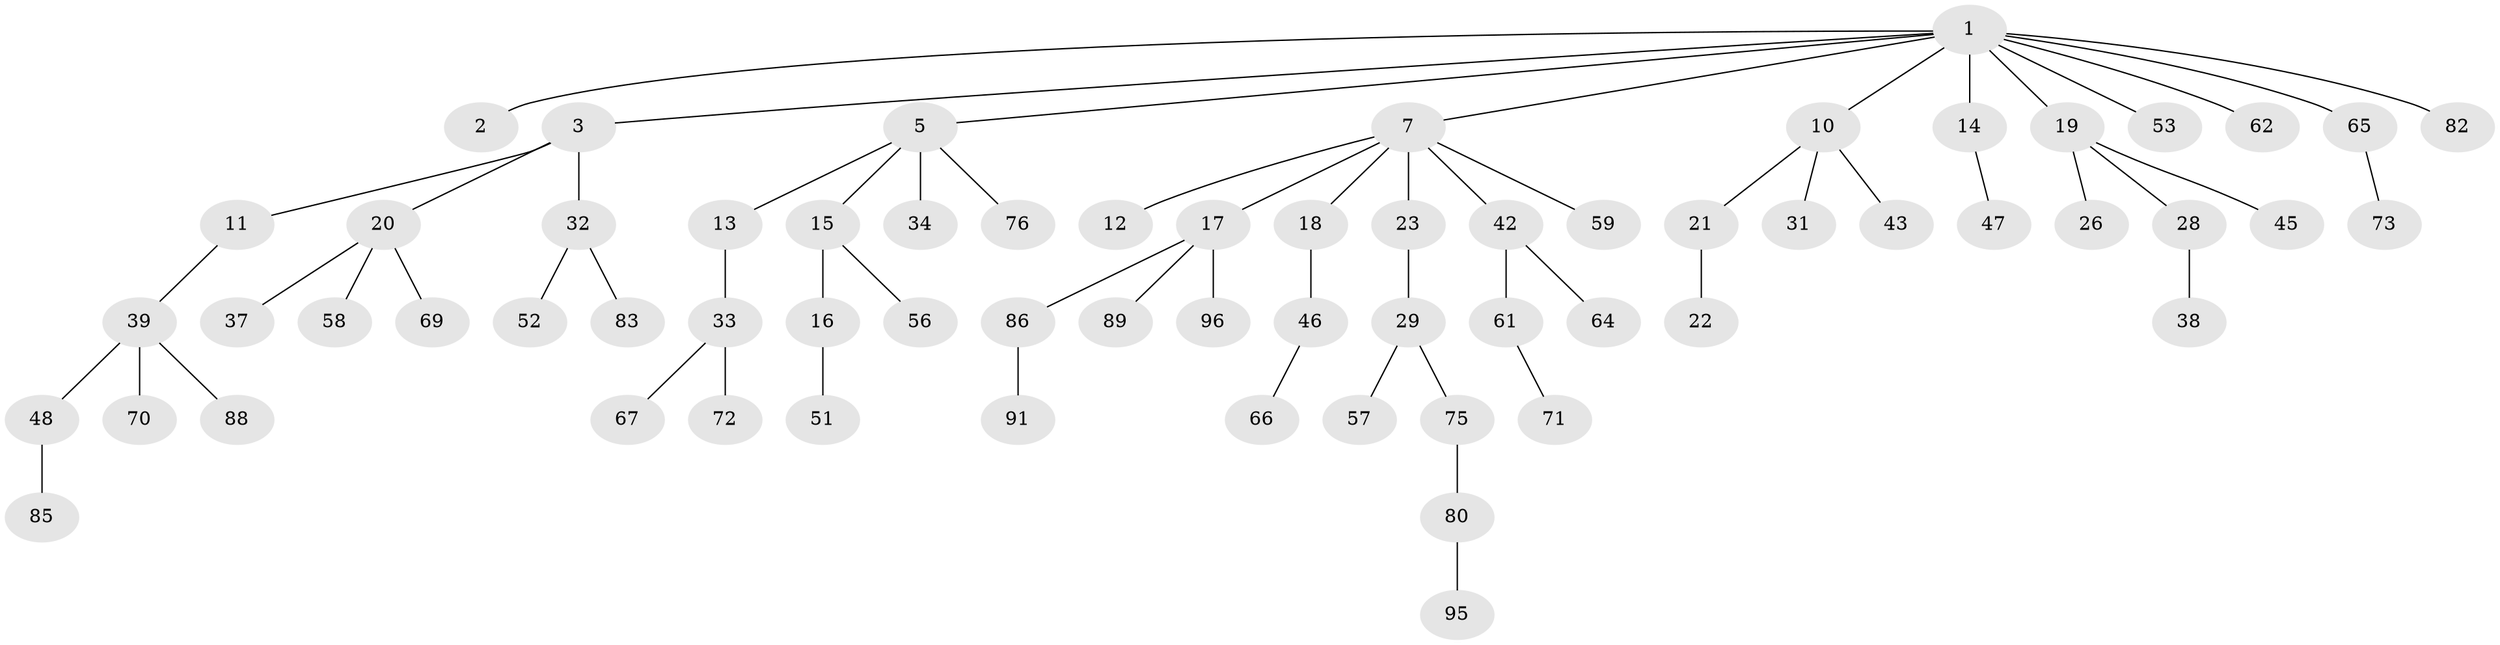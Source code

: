 // Generated by graph-tools (version 1.1) at 2025/24/03/03/25 07:24:07]
// undirected, 65 vertices, 64 edges
graph export_dot {
graph [start="1"]
  node [color=gray90,style=filled];
  1 [super="+4"];
  2 [super="+77"];
  3 [super="+8"];
  5 [super="+6"];
  7 [super="+9"];
  10 [super="+35"];
  11 [super="+41"];
  12;
  13;
  14 [super="+40"];
  15 [super="+24"];
  16 [super="+25"];
  17 [super="+63"];
  18;
  19 [super="+27"];
  20 [super="+79"];
  21;
  22;
  23 [super="+30"];
  26;
  28 [super="+74"];
  29 [super="+36"];
  31;
  32 [super="+49"];
  33 [super="+81"];
  34;
  37 [super="+60"];
  38 [super="+84"];
  39 [super="+55"];
  42 [super="+44"];
  43 [super="+54"];
  45;
  46 [super="+50"];
  47 [super="+93"];
  48;
  51 [super="+78"];
  52;
  53;
  56;
  57;
  58;
  59;
  61 [super="+68"];
  62;
  64;
  65;
  66;
  67;
  69;
  70;
  71;
  72;
  73;
  75;
  76;
  80 [super="+92"];
  82;
  83 [super="+87"];
  85 [super="+90"];
  86 [super="+94"];
  88;
  89;
  91;
  95;
  96;
  1 -- 2;
  1 -- 3;
  1 -- 14;
  1 -- 19;
  1 -- 53;
  1 -- 62;
  1 -- 65;
  1 -- 82;
  1 -- 10;
  1 -- 5;
  1 -- 7;
  3 -- 11;
  3 -- 32;
  3 -- 20;
  5 -- 13;
  5 -- 34;
  5 -- 76;
  5 -- 15;
  7 -- 12;
  7 -- 18;
  7 -- 42;
  7 -- 17;
  7 -- 59;
  7 -- 23;
  10 -- 21;
  10 -- 31;
  10 -- 43;
  11 -- 39;
  13 -- 33;
  14 -- 47;
  15 -- 16;
  15 -- 56;
  16 -- 51;
  17 -- 86;
  17 -- 96;
  17 -- 89;
  18 -- 46;
  19 -- 26;
  19 -- 28;
  19 -- 45;
  20 -- 37;
  20 -- 58;
  20 -- 69;
  21 -- 22;
  23 -- 29;
  28 -- 38;
  29 -- 75;
  29 -- 57;
  32 -- 83;
  32 -- 52;
  33 -- 67;
  33 -- 72;
  39 -- 48;
  39 -- 88;
  39 -- 70;
  42 -- 64;
  42 -- 61;
  46 -- 66;
  48 -- 85;
  61 -- 71;
  65 -- 73;
  75 -- 80;
  80 -- 95;
  86 -- 91;
}

